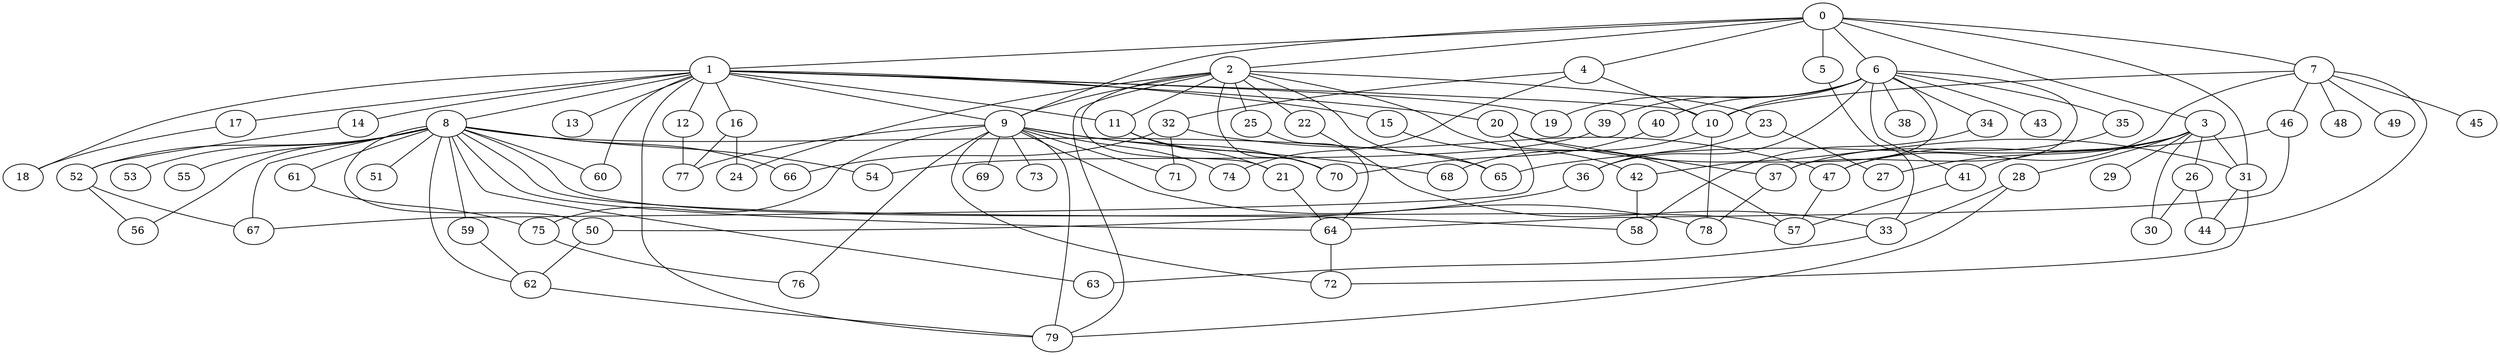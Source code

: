 
graph graphname {
    0 -- 1
0 -- 2
0 -- 3
0 -- 4
0 -- 5
0 -- 6
0 -- 7
0 -- 9
0 -- 31
1 -- 8
1 -- 9
1 -- 10
1 -- 11
1 -- 12
1 -- 13
1 -- 14
1 -- 15
1 -- 16
1 -- 17
1 -- 18
1 -- 19
1 -- 20
1 -- 60
1 -- 79
2 -- 21
2 -- 22
2 -- 23
2 -- 24
2 -- 25
2 -- 70
2 -- 9
2 -- 79
2 -- 65
2 -- 57
2 -- 11
3 -- 26
3 -- 27
3 -- 28
3 -- 29
3 -- 30
3 -- 31
3 -- 41
3 -- 47
4 -- 32
4 -- 74
4 -- 10
5 -- 33
6 -- 34
6 -- 35
6 -- 36
6 -- 37
6 -- 38
6 -- 39
6 -- 40
6 -- 41
6 -- 42
6 -- 43
6 -- 10
6 -- 19
7 -- 44
7 -- 45
7 -- 46
7 -- 47
7 -- 48
7 -- 49
7 -- 10
8 -- 64
8 -- 66
8 -- 67
8 -- 65
8 -- 50
8 -- 51
8 -- 52
8 -- 53
8 -- 54
8 -- 55
8 -- 56
8 -- 57
8 -- 58
8 -- 59
8 -- 60
8 -- 61
8 -- 62
8 -- 63
9 -- 68
9 -- 69
9 -- 70
9 -- 71
9 -- 72
9 -- 73
9 -- 74
9 -- 75
9 -- 76
9 -- 77
9 -- 78
9 -- 79
10 -- 68
10 -- 78
11 -- 70
11 -- 21
12 -- 77
14 -- 52
15 -- 42
16 -- 24
16 -- 77
17 -- 18
20 -- 67
20 -- 31
20 -- 37
21 -- 64
22 -- 33
23 -- 36
23 -- 27
25 -- 64
26 -- 44
26 -- 30
28 -- 79
28 -- 33
31 -- 44
31 -- 72
32 -- 66
32 -- 47
32 -- 71
33 -- 63
34 -- 58
35 -- 37
36 -- 50
37 -- 78
39 -- 54
40 -- 70
41 -- 57
42 -- 58
46 -- 65
46 -- 64
47 -- 57
50 -- 62
52 -- 67
52 -- 56
59 -- 62
61 -- 75
62 -- 79
64 -- 72
75 -- 76

}
